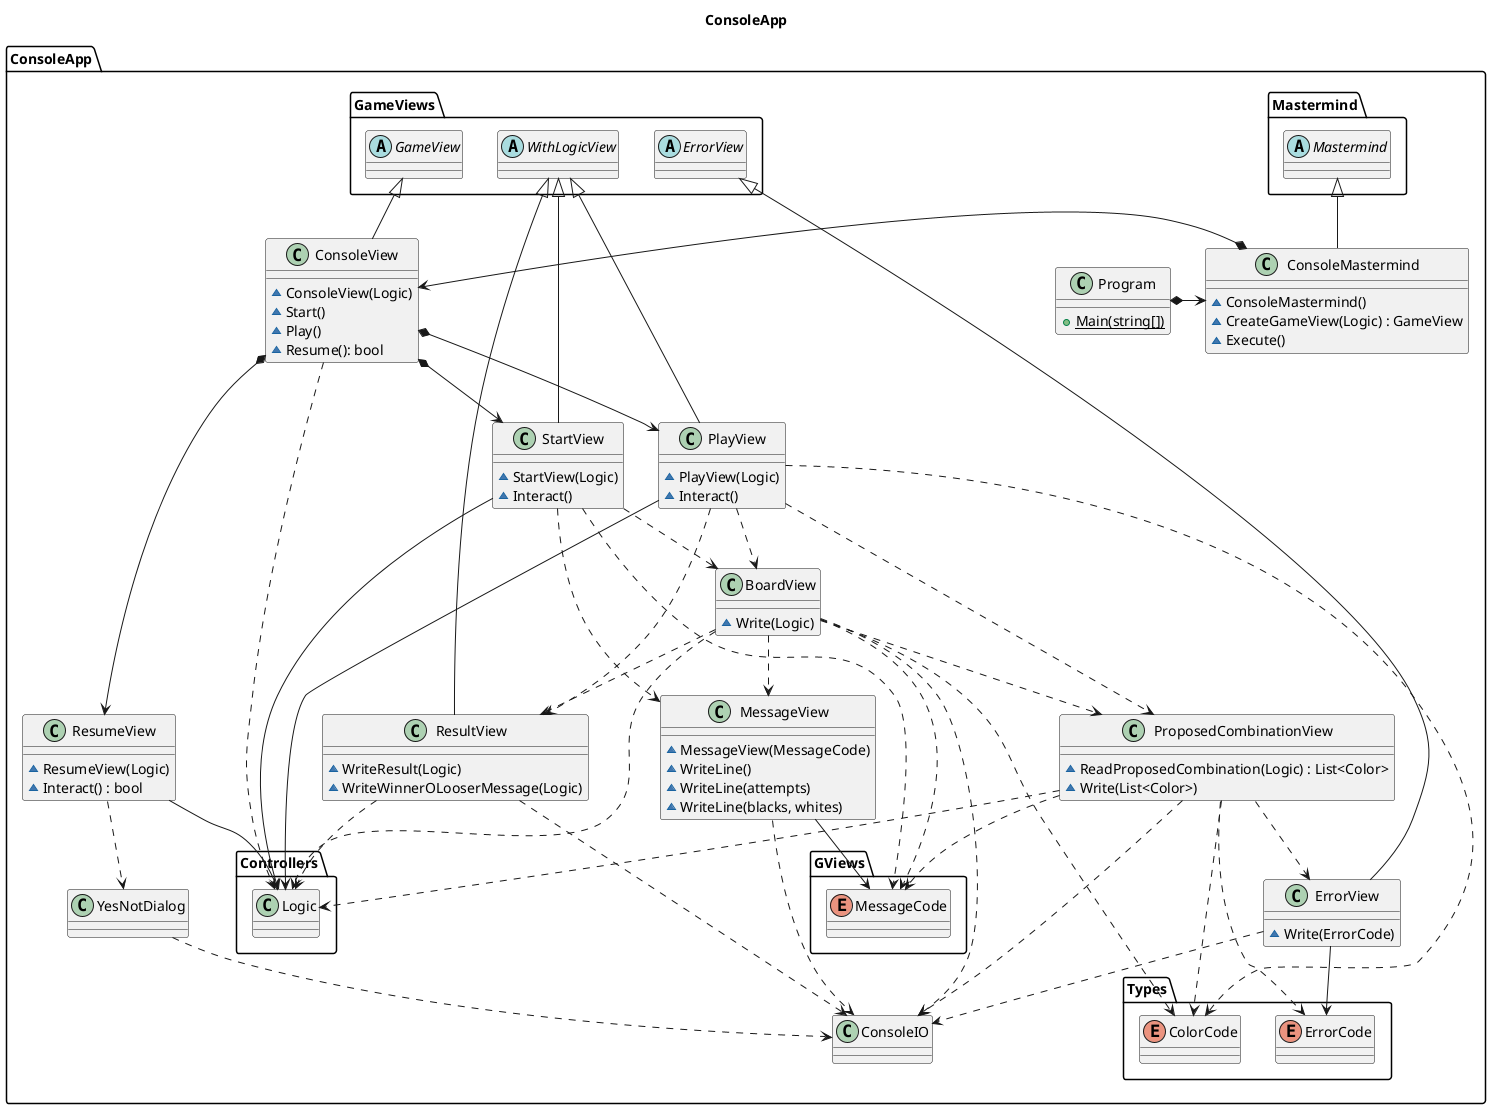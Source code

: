 @startuml ConsoleApp
title ConsoleApp
namespace ConsoleApp{
    class Program{
        +{static} Main(string[])
    }
    Program *-right-> ConsoleMastermind

    class ConsoleMastermind{
        ~ConsoleMastermind()
        ~CreateGameView(Logic) : GameView
        ~Execute()
    }
    ConsoleMastermind -up-|> Mastermind.Mastermind
    ConsoleMastermind *-right-> ConsoleView

    class ConsoleView{
        ~ConsoleView(Logic)
        ~Start()
        ~Play()
        ~Resume(): bool
    }
    ConsoleView -up-|> GameViews.GameView
    ConsoleView *--> StartView
    ConsoleView *--> PlayView
    ConsoleView *--> ResumeView
    ConsoleView ...> Controllers.Logic

    class StartView{
        ~StartView(Logic)
        ~Interact()
    }
    StartView -up-|> GameViews.WithLogicView
    StartView --> Controllers.Logic
    StartView ..> MessageView
    StartView ..> GViews.MessageCode
    StartView ..> BoardView

    class MessageView{
        ~MessageView(MessageCode)
        ~WriteLine()
        ~WriteLine(attempts)
        ~WriteLine(blacks, whites)
    }
    MessageView --> GViews.MessageCode
    MessageView ..> ConsoleIO

    class BoardView{
        ~Write(Logic)
    }
    BoardView ..> Controllers.Logic
    BoardView ..> MessageView
    BoardView ..> GViews.MessageCode
    BoardView ..> ProposedCombinationView
    BoardView ..> Types.ColorCode
    BoardView ..> ResultView
    BoardView ..> ConsoleIO

    class ProposedCombinationView{
        ~ReadProposedCombination(Logic) : List<Color>
        ~Write(List<Color>)
    }
    ProposedCombinationView ..> Controllers.Logic
    ProposedCombinationView ..> GViews.MessageCode
    ProposedCombinationView ..> Types.ColorCode
    ProposedCombinationView ..> Types.ErrorCode    
    ProposedCombinationView ..> ErrorView
    ProposedCombinationView ..> ConsoleIO

    class ErrorView{
        ~Write(ErrorCode)
    }
    ErrorView -up-|> GameViews.ErrorView
    ErrorView --> Types.ErrorCode
    ErrorView ..> ConsoleIO

    class ResultView{
        ~WriteResult(Logic)
        ~WriteWinnerOLooserMessage(Logic)
    }
    ResultView ..> Controllers.Logic
    ResultView ..> ConsoleIO

    class PlayView{
        ~PlayView(Logic)
        ~Interact()
    }
    PlayView -up-|> GameViews.WithLogicView
    PlayView --> Controllers.Logic
    PlayView ..> ProposedCombinationView
    PlayView ..> Types.ColorCode
    PlayView ..> BoardView
    PlayView ..> ResultView

    class ResumeView{
        ~ResumeView(Logic)
        ~Interact() : bool
    }
    ResultView -up-|> GameViews.WithLogicView
    ResumeView --> Controllers.Logic
    ResumeView ..> YesNotDialog

    YesNotDialog ..> ConsoleIO
    enum GViews.MessageCode{}
    enum Types.ErrorCode{}
    enum Types.ColorCode{}

    abstract Mastermind.Mastermind
    abstract GameViews.GameView
    abstract GameViews.WithLogicView
    abstract GameViews.ErrorView

}
@enduml
